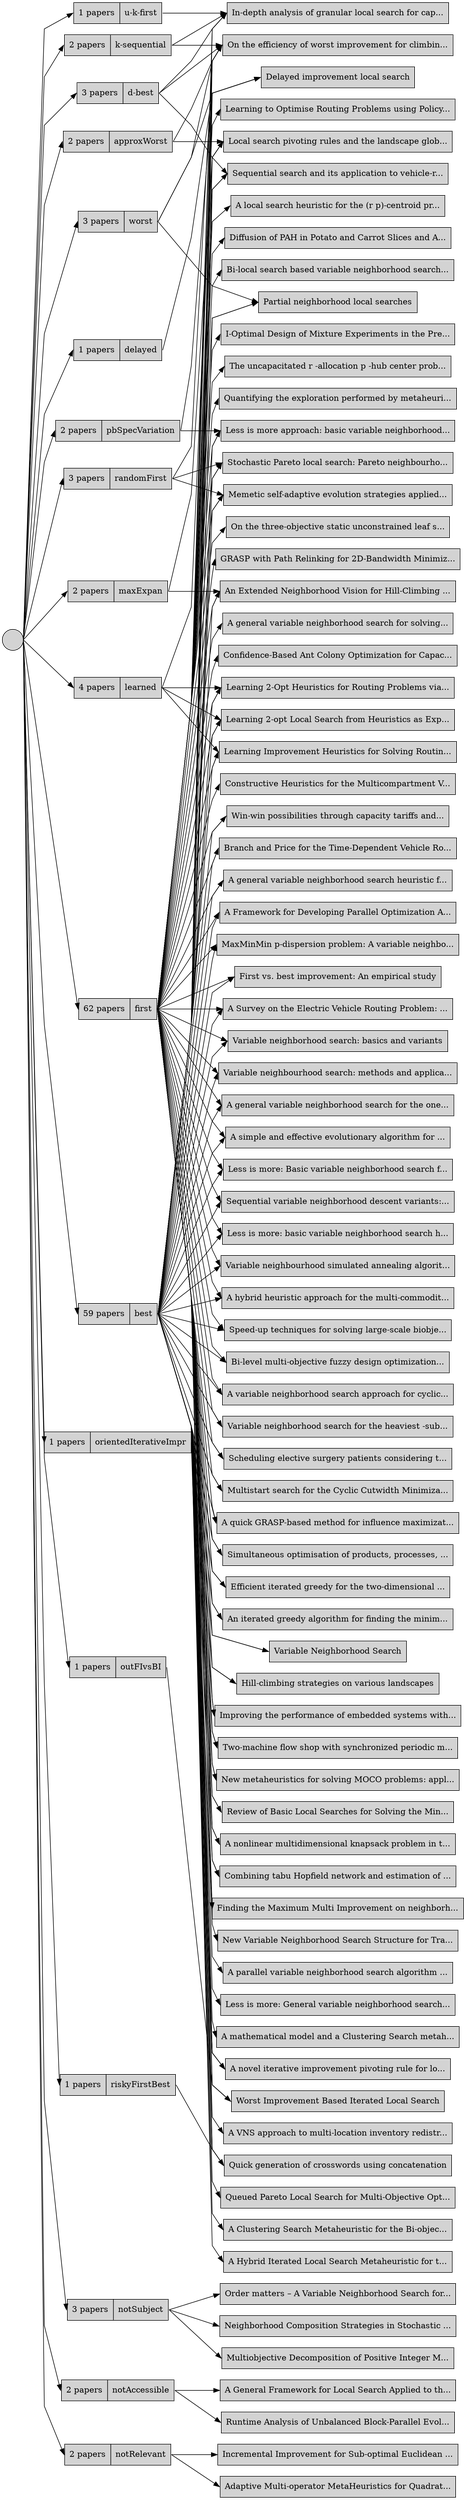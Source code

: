 
    digraph G {
      rankdir=LR;
      bgcolor=transparent;
      graph [splines=polyline] 
      node [shape=record, style=",filled"]
      "bbbbbbbbbbbbbbbbbbbbbbbbbbbbbbbbb" [label="" id="bbbbbbbbbbbbbbbbbbbbbbbbbbbbbbbbb" shape="circle"]
"ab2fc30e658f245d2b139233c33bcb2f5" [label="First vs. best improvement: An empirical study" id="ab2fc30e658f245d2b139233c33bcb2f5"]
"a4962c4adf88d4e9e90a7357a53b7e556" [label="A Survey on the Electric Vehicle Routing Problem: ..." id="a4962c4adf88d4e9e90a7357a53b7e556"]
"a13570f3fa7a7493da7424a8534d1724e" [label="Learning Improvement Heuristics for Solving Routin..." id="a13570f3fa7a7493da7424a8534d1724e"]
"a0593e0a89b7b4adcaf13e0d712c3c896" [label="Variable neighborhood search: basics and variants" id="a0593e0a89b7b4adcaf13e0d712c3c896"]
"a98f0c7d7cc794005a8775c49c6a5a598" [label="Variable neighbourhood search: methods and applica..." id="a98f0c7d7cc794005a8775c49c6a5a598"]
"a94cf029e6cdb4837a57c8c4d67adb857" [label="Learning 2-Opt Heuristics for Routing Problems via..." id="a94cf029e6cdb4837a57c8c4d67adb857"]
"a63ea881716084383ad3a19eae06439d5" [label="A parallel variable neighborhood search algorithm ..." id="a63ea881716084383ad3a19eae06439d5"]
"aada386ddd7a64d30af1e589b5c767ec3" [label="A general variable neighborhood search for the one..." id="aada386ddd7a64d30af1e589b5c767ec3"]
"aeb291746d8994a589f822a97dd9f88bc" [label="A simple and effective evolutionary algorithm for ..." id="aeb291746d8994a589f822a97dd9f88bc"]
"a2c391a8f7a35435cbf9633bbf9d1f71f" [label="Less is more: Basic variable neighborhood search f..." id="a2c391a8f7a35435cbf9633bbf9d1f71f"]
"af88b4d040486425e96490d68bf39c829" [label="Sequential variable neighborhood descent variants:..." id="af88b4d040486425e96490d68bf39c829"]
"a3895d68d63564cce97b8a3920d2982d4" [label="Less is more: basic variable neighborhood search h..." id="a3895d68d63564cce97b8a3920d2982d4"]
"a2649568f05d4482aaeef6f2bae696be1" [label="Less is more approach: basic variable neighborhood..." id="a2649568f05d4482aaeef6f2bae696be1"]
"a0a586d52340e4affbda25a575929eb37" [label="A general variable neighborhood search for solving..." id="a0a586d52340e4affbda25a575929eb37"]
"ac1a03d6f30c946f6a54cad4e31d91f0d" [label="Stochastic Pareto local search: Pareto neighbourho..." id="ac1a03d6f30c946f6a54cad4e31d91f0d"]
"ae43499b95112422e9339a92ffec5779b" [label="Confidence-Based Ant Colony Optimization for Capac..." id="ae43499b95112422e9339a92ffec5779b"]
"a910d30b238084cd69d16c7ccb26d4ada" [label="Sequential search and its application to vehicle-r..." id="a910d30b238084cd69d16c7ccb26d4ada"]
"a8b6b0ff9949e4452adf805d8cbd3593b" [label="Constructive Heuristics for the Multicompartment V..." id="a8b6b0ff9949e4452adf805d8cbd3593b"]
"a70251293ede34dbf93872303ba8a76c3" [label="Less is more: General variable neighborhood search..." id="a70251293ede34dbf93872303ba8a76c3"]
"a3391e9b9c42e4139a9123ca9cc781746" [label="Variable neighbourhood simulated annealing algorit..." id="a3391e9b9c42e4139a9123ca9cc781746"]
"a5fa7af391e1947bfa4af70348e6713a4" [label="A mathematical model and a Clustering Search metah..." id="a5fa7af391e1947bfa4af70348e6713a4"]
"aef9534d88e65493eb262136d7a5ccd50" [label="Order matters – A Variable Neighborhood Search for..." id="aef9534d88e65493eb262136d7a5ccd50"]
"ab673d7b8f848453596170bff426fefde" [label="A hybrid heuristic approach for the multi-commodit..." id="ab673d7b8f848453596170bff426fefde"]
"a88f6f7cf9ea04045a7811ebe373fe82c" [label="Speed-up techniques for solving large-scale biobje..." id="a88f6f7cf9ea04045a7811ebe373fe82c"]
"a94ad16771f2f453fb581aedfeacfce13" [label="Bi-level multi-objective fuzzy design optimization..." id="a94ad16771f2f453fb581aedfeacfce13"]
"abf6e4de9d4c540baa19c985e09553116" [label="A variable neighborhood search approach for cyclic..." id="abf6e4de9d4c540baa19c985e09553116"]
"ab2ca6f1ac0f0485db217309f406f9164" [label="Variable neighborhood search for the heaviest -sub..." id="ab2ca6f1ac0f0485db217309f406f9164"]
"a5b71697ac4214f3cbe59648040d3c9b7" [label="A VNS approach to multi-location inventory redistr..." id="a5b71697ac4214f3cbe59648040d3c9b7"]
"aa073e0eaac794e57bc997aba7b3e05ff" [label="A local search heuristic for the (r p)-centroid pr..." id="aa073e0eaac794e57bc997aba7b3e05ff"]
"a7e76d94e0e4848998d60001ff41e867c" [label="Bi-local search based variable neighborhood search..." id="a7e76d94e0e4848998d60001ff41e867c"]
"a41ffc064c6bc4b6f9d00be51f6c1993c" [label="Scheduling elective surgery patients considering t..." id="a41ffc064c6bc4b6f9d00be51f6c1993c"]
"a5fde916ac6e94bc3ae18d565cf7c1965" [label="Multistart search for the Cyclic Cutwidth Minimiza..." id="a5fde916ac6e94bc3ae18d565cf7c1965"]
"aac755dff8d294b93ae922742c631bdbe" [label="A quick GRASP-based method for influence maximizat..." id="aac755dff8d294b93ae922742c631bdbe"]
"a36d0b0a153b9428cb6a3741665bd20fc" [label="Simultaneous optimisation of products, processes, ..." id="a36d0b0a153b9428cb6a3741665bd20fc"]
"a85ae7354e0ea40338062232de8124b08" [label="Efficient iterated greedy for the two-dimensional ..." id="a85ae7354e0ea40338062232de8124b08"]
"a79b35fbe5c974945b78e6ce309db9365" [label="I-Optimal Design of Mixture Experiments in the Pre..." id="a79b35fbe5c974945b78e6ce309db9365"]
"afd587ba5e56e4b6390e51b01b10b8035" [label="Local search pivoting rules and the landscape glob..." id="afd587ba5e56e4b6390e51b01b10b8035"]
"a7a1996554bf54cbc92e4a43aca26b661" [label="The uncapacitated r ‐allocation p ‐hub center prob..." id="a7a1996554bf54cbc92e4a43aca26b661"]
"a26ce7664634543118423abf3c5f5c7f8" [label="Queued Pareto Local Search for Multi-Objective Opt..." id="a26ce7664634543118423abf3c5f5c7f8"]
"a3ad39c05f8b743a49c4be358d9bb99f6" [label="A General Framework for Local Search Applied to th..." id="a3ad39c05f8b743a49c4be358d9bb99f6"]
"a1c65d027723d41a6aed714b55850a99e" [label="Memetic self-adaptive evolution strategies applied..." id="a1c65d027723d41a6aed714b55850a99e"]
"afbfb60c6b10c4f9b885ac60f6b2b8128" [label="An iterated greedy algorithm for finding the minim..." id="afbfb60c6b10c4f9b885ac60f6b2b8128"]
"ab1fa3e4a28f847e7b07b3b0495e30b96" [label="Variable Neighborhood Search" id="ab1fa3e4a28f847e7b07b3b0495e30b96"]
"a2c59d69bedd642799ab449b574e4ef58" [label="Hill-climbing strategies on various landscapes" id="a2c59d69bedd642799ab449b574e4ef58"]
"ac64ebbc77c71473896e8d36c77d2f0da" [label="In-depth analysis of granular local search for cap..." id="ac64ebbc77c71473896e8d36c77d2f0da"]
"a1581fa543c1f401ba4eed1a4690dffdb" [label="On the efficiency of worst improvement for climbin..." id="a1581fa543c1f401ba4eed1a4690dffdb"]
"a07ad26584f9948b0921172aa46848818" [label="Improving the performance of embedded systems with..." id="a07ad26584f9948b0921172aa46848818"]
"ab22e5116c6e14d2a97faf3df863f2b7d" [label="Delayed improvement local search" id="ab22e5116c6e14d2a97faf3df863f2b7d"]
"a27eb2344fb394aa7a32a673b8c76fad5" [label="Partial neighborhood local searches" id="a27eb2344fb394aa7a32a673b8c76fad5"]
"a65a9765c9a374481b1823e5bf16bcfc5" [label="Two-machine flow shop with synchronized periodic m..." id="a65a9765c9a374481b1823e5bf16bcfc5"]
"a0d5140b7e0f2450f866f492129f5005c" [label="Learning to Optimise Routing Problems using Policy..." id="a0d5140b7e0f2450f866f492129f5005c"]
"ae3dbb7f1f14943f196a64c551d3638c6" [label="Learning 2-opt Local Search from Heuristics as Exp..." id="ae3dbb7f1f14943f196a64c551d3638c6"]
"aedf2595daa2347d59810557045404e49" [label="New metaheuristics for solving MOCO problems: appl..." id="aedf2595daa2347d59810557045404e49"]
"a8c0fa4449f4c4bfc96b5ab40f27dd938" [label="Review of Basic Local Searches for Solving the Min..." id="a8c0fa4449f4c4bfc96b5ab40f27dd938"]
"ad00dca521ebe42fb815926a8bfae55ba" [label="A nonlinear multidimensional knapsack problem in t..." id="ad00dca521ebe42fb815926a8bfae55ba"]
"a1529152818104bb088a644c9df2187af" [label="Combining tabu Hopfield network and estimation of ..." id="a1529152818104bb088a644c9df2187af"]
"a5701beb891cc484bbee6988f2073677e" [label="A Clustering Search Metaheuristic for the Bi-objec..." id="a5701beb891cc484bbee6988f2073677e"]
"ace9849d905bc433caa40c727cf8a1fe8" [label="Finding the Maximum Multi Improvement on neighborh..." id="ace9849d905bc433caa40c727cf8a1fe8"]
"a4605e458013949ffa03a5b57337cea46" [label="Win-win possibilities through capacity tariffs and..." id="a4605e458013949ffa03a5b57337cea46"]
"aee4468603e2b4bb28e5413efffc0ef44" [label="A Hybrid Iterated Local Search Metaheuristic for t..." id="aee4468603e2b4bb28e5413efffc0ef44"]
"a0cd50a22ffd144a89f0848091fab07d0" [label="Quantifying the exploration performed by metaheuri..." id="a0cd50a22ffd144a89f0848091fab07d0"]
"a42f98638d3a741faba24d92a1e3e625f" [label="Quick generation of crosswords using concatenation" id="a42f98638d3a741faba24d92a1e3e625f"]
"acee0086b326b4aa4b62e67777e5b885d" [label="Incremental Improvement for Sub-optimal Euclidean ..." id="acee0086b326b4aa4b62e67777e5b885d"]
"a91f15960e20f498484467eff3c03b8f1" [label="Adaptive Multi-operator MetaHeuristics for Quadrat..." id="a91f15960e20f498484467eff3c03b8f1"]
"a843535acef9e4cee9f0ac8d4c0e33590" [label="On the three-objective static unconstrained leaf s..." id="a843535acef9e4cee9f0ac8d4c0e33590"]
"ab6472b35245e4d59aee963e78b67998c" [label="An Extended Neighborhood Vision for Hill-Climbing ..." id="ab6472b35245e4d59aee963e78b67998c"]
"aed4d2a099d0a44bbae0f71ef2ff062df" [label="Runtime Analysis of Unbalanced Block-Parallel Evol..." id="aed4d2a099d0a44bbae0f71ef2ff062df"]
"af46d5b95da8f432488ca7c4ca7315771" [label="Neighborhood Composition Strategies in Stochastic ..." id="af46d5b95da8f432488ca7c4ca7315771"]
"a69cbb73016ad4b1b814b577190d762d2" [label="Multiobjective Decomposition of Positive Integer M..." id="a69cbb73016ad4b1b814b577190d762d2"]
"a082dfbefbc2d47bd8e7db8cc05daa707" [label="Branch and Price for the Time-Dependent Vehicle Ro..." id="a082dfbefbc2d47bd8e7db8cc05daa707"]
"a77941b204ed44da99ad15c42c91f63b7" [label="GRASP with Path Relinking for 2D-Bandwidth Minimiz..." id="a77941b204ed44da99ad15c42c91f63b7"]
"a71916e1c22df4f2391a162a020175e47" [label="A general variable neighborhood search heuristic f..." id="a71916e1c22df4f2391a162a020175e47"]
"a297ad16b571345b7a21ac4d4c4c689f2" [label="A novel iterative improvement pivoting rule for lo..." id="a297ad16b571345b7a21ac4d4c4c689f2"]
"a811d61f538bf4535b8f873a5e23d4440" [label="New Variable Neighborhood Search Structure for Tra..." id="a811d61f538bf4535b8f873a5e23d4440"]
"a04e5eb28e64a4d9abccefc23b16558fb" [label="A Framework for Developing Parallel Optimization A..." id="a04e5eb28e64a4d9abccefc23b16558fb"]
"a7ab2eb0db83f44f5a8e6ae1450885bc6" [label="MaxMinMin p-dispersion problem: A variable neighbo..." id="a7ab2eb0db83f44f5a8e6ae1450885bc6"]
"a64cdbd080e0b435399971d29481acb6e" [label="Worst Improvement Based Iterated Local Search" id="a64cdbd080e0b435399971d29481acb6e"]
"a22cb897439fd471a9da5ccf1e419ef01" [label="Diffusion of PAH in Potato and Carrot Slices and A..." id="a22cb897439fd471a9da5ccf1e419ef01"]
"a3cae9dfb30c048a8b79f4dd9ba98c687" [label="{62 papers|first}" id="a3cae9dfb30c048a8b79f4dd9ba98c687"]
"acfe56f140a084225ba094a5888395cb2" [label="{59 papers|best}" id="acfe56f140a084225ba094a5888395cb2"]
"a286f7d0f369e49429c772233d9bbfc56" [label="{4 papers|learned}" id="a286f7d0f369e49429c772233d9bbfc56"]
"ac2e56e4ccdce43019e4695bbe9872dba" [label="{2 papers|pbSpecVariation}" id="ac2e56e4ccdce43019e4695bbe9872dba"]
"aae612c5cc25848ec917d1c6150639eea" [label="{3 papers|randomFirst}" id="aae612c5cc25848ec917d1c6150639eea"]
"a763660ae293048199da430bec5a79a69" [label="{3 papers|d-best}" id="a763660ae293048199da430bec5a79a69"]
"a476794c869e04e11986051b363ae098b" [label="{3 papers|notSubject}" id="a476794c869e04e11986051b363ae098b"]
"aa97bf03f3d19472ab41966ca534fb835" [label="{2 papers|approxWorst}" id="aa97bf03f3d19472ab41966ca534fb835"]
"a3cb72b3c3e9f4cc594c46fb264b7d791" [label="{2 papers|maxExpan}" id="a3cb72b3c3e9f4cc594c46fb264b7d791"]
"a27f25b5057a7402fb5b5fd2c7f281081" [label="{2 papers|notAccessible}" id="a27f25b5057a7402fb5b5fd2c7f281081"]
"a7e0d7f6b6552414b82a253d0f3c9d6a7" [label="{1 papers|u-k-first}" id="a7e0d7f6b6552414b82a253d0f3c9d6a7"]
"aba89123f64674309aba6fb9d403cdf7b" [label="{2 papers|k-sequential}" id="aba89123f64674309aba6fb9d403cdf7b"]
"a973bc93e7e404bd99d25f54029bbcdfe" [label="{3 papers|worst}" id="a973bc93e7e404bd99d25f54029bbcdfe"]
"a95352069ceea42088c1b319e4ccdc7b5" [label="{1 papers|delayed}" id="a95352069ceea42088c1b319e4ccdc7b5"]
"aba8f75600fcd459bbe6afbbcd26fdb5d" [label="{1 papers|riskyFirstBest}" id="aba8f75600fcd459bbe6afbbcd26fdb5d"]
"a2deeeb453bc1497eb9623086963606ce" [label="{2 papers|notRelevant}" id="a2deeeb453bc1497eb9623086963606ce"]
"afc74cb57d9f14a8996b97476c4b3cf37" [label="{1 papers|orientedIterativeImpr}" id="afc74cb57d9f14a8996b97476c4b3cf37"]
"a1d90142db1a1490cbfd8d8b405f4de68" [label="{1 papers|outFIvsBI}" id="a1d90142db1a1490cbfd8d8b405f4de68"]
      "bbbbbbbbbbbbbbbbbbbbbbbbbbbbbbbbb":w -> "a3cae9dfb30c048a8b79f4dd9ba98c687" [dir="forward" tailport="e" headport="w" id="bbbbbbbbbbbbbbbbbbbbbbbbbbbbbbbbb_a3cae9dfb30c048a8b79f4dd9ba98c687"]
"bbbbbbbbbbbbbbbbbbbbbbbbbbbbbbbbb":w -> "acfe56f140a084225ba094a5888395cb2" [dir="forward" tailport="e" headport="w" id="bbbbbbbbbbbbbbbbbbbbbbbbbbbbbbbbb_acfe56f140a084225ba094a5888395cb2"]
"bbbbbbbbbbbbbbbbbbbbbbbbbbbbbbbbb":w -> "a286f7d0f369e49429c772233d9bbfc56" [dir="forward" tailport="e" headport="w" id="bbbbbbbbbbbbbbbbbbbbbbbbbbbbbbbbb_a286f7d0f369e49429c772233d9bbfc56"]
"bbbbbbbbbbbbbbbbbbbbbbbbbbbbbbbbb":w -> "ac2e56e4ccdce43019e4695bbe9872dba" [dir="forward" tailport="e" headport="w" id="bbbbbbbbbbbbbbbbbbbbbbbbbbbbbbbbb_ac2e56e4ccdce43019e4695bbe9872dba"]
"bbbbbbbbbbbbbbbbbbbbbbbbbbbbbbbbb":w -> "aae612c5cc25848ec917d1c6150639eea" [dir="forward" tailport="e" headport="w" id="bbbbbbbbbbbbbbbbbbbbbbbbbbbbbbbbb_aae612c5cc25848ec917d1c6150639eea"]
"bbbbbbbbbbbbbbbbbbbbbbbbbbbbbbbbb":w -> "a763660ae293048199da430bec5a79a69" [dir="forward" tailport="e" headport="w" id="bbbbbbbbbbbbbbbbbbbbbbbbbbbbbbbbb_a763660ae293048199da430bec5a79a69"]
"bbbbbbbbbbbbbbbbbbbbbbbbbbbbbbbbb":w -> "a476794c869e04e11986051b363ae098b" [dir="forward" tailport="e" headport="w" id="bbbbbbbbbbbbbbbbbbbbbbbbbbbbbbbbb_a476794c869e04e11986051b363ae098b"]
"bbbbbbbbbbbbbbbbbbbbbbbbbbbbbbbbb":w -> "aa97bf03f3d19472ab41966ca534fb835" [dir="forward" tailport="e" headport="w" id="bbbbbbbbbbbbbbbbbbbbbbbbbbbbbbbbb_aa97bf03f3d19472ab41966ca534fb835"]
"bbbbbbbbbbbbbbbbbbbbbbbbbbbbbbbbb":w -> "a3cb72b3c3e9f4cc594c46fb264b7d791" [dir="forward" tailport="e" headport="w" id="bbbbbbbbbbbbbbbbbbbbbbbbbbbbbbbbb_a3cb72b3c3e9f4cc594c46fb264b7d791"]
"bbbbbbbbbbbbbbbbbbbbbbbbbbbbbbbbb":w -> "a27f25b5057a7402fb5b5fd2c7f281081" [dir="forward" tailport="e" headport="w" id="bbbbbbbbbbbbbbbbbbbbbbbbbbbbbbbbb_a27f25b5057a7402fb5b5fd2c7f281081"]
"bbbbbbbbbbbbbbbbbbbbbbbbbbbbbbbbb":w -> "a7e0d7f6b6552414b82a253d0f3c9d6a7" [dir="forward" tailport="e" headport="w" id="bbbbbbbbbbbbbbbbbbbbbbbbbbbbbbbbb_a7e0d7f6b6552414b82a253d0f3c9d6a7"]
"bbbbbbbbbbbbbbbbbbbbbbbbbbbbbbbbb":w -> "aba89123f64674309aba6fb9d403cdf7b" [dir="forward" tailport="e" headport="w" id="bbbbbbbbbbbbbbbbbbbbbbbbbbbbbbbbb_aba89123f64674309aba6fb9d403cdf7b"]
"bbbbbbbbbbbbbbbbbbbbbbbbbbbbbbbbb":w -> "a973bc93e7e404bd99d25f54029bbcdfe" [dir="forward" tailport="e" headport="w" id="bbbbbbbbbbbbbbbbbbbbbbbbbbbbbbbbb_a973bc93e7e404bd99d25f54029bbcdfe"]
"bbbbbbbbbbbbbbbbbbbbbbbbbbbbbbbbb":w -> "a95352069ceea42088c1b319e4ccdc7b5" [dir="forward" tailport="e" headport="w" id="bbbbbbbbbbbbbbbbbbbbbbbbbbbbbbbbb_a95352069ceea42088c1b319e4ccdc7b5"]
"bbbbbbbbbbbbbbbbbbbbbbbbbbbbbbbbb":w -> "aba8f75600fcd459bbe6afbbcd26fdb5d" [dir="forward" tailport="e" headport="w" id="bbbbbbbbbbbbbbbbbbbbbbbbbbbbbbbbb_aba8f75600fcd459bbe6afbbcd26fdb5d"]
"bbbbbbbbbbbbbbbbbbbbbbbbbbbbbbbbb":w -> "a2deeeb453bc1497eb9623086963606ce" [dir="forward" tailport="e" headport="w" id="bbbbbbbbbbbbbbbbbbbbbbbbbbbbbbbbb_a2deeeb453bc1497eb9623086963606ce"]
"bbbbbbbbbbbbbbbbbbbbbbbbbbbbbbbbb":w -> "afc74cb57d9f14a8996b97476c4b3cf37" [dir="forward" tailport="e" headport="w" id="bbbbbbbbbbbbbbbbbbbbbbbbbbbbbbbbb_afc74cb57d9f14a8996b97476c4b3cf37"]
"bbbbbbbbbbbbbbbbbbbbbbbbbbbbbbbbb":w -> "a1d90142db1a1490cbfd8d8b405f4de68" [dir="forward" tailport="e" headport="w" id="bbbbbbbbbbbbbbbbbbbbbbbbbbbbbbbbb_a1d90142db1a1490cbfd8d8b405f4de68"]
"a3cae9dfb30c048a8b79f4dd9ba98c687":w -> "ab2fc30e658f245d2b139233c33bcb2f5" [dir="forward" tailport="e" headport="w" id="a3cae9dfb30c048a8b79f4dd9ba98c687_ab2fc30e658f245d2b139233c33bcb2f5"]
"a3cae9dfb30c048a8b79f4dd9ba98c687":w -> "a4962c4adf88d4e9e90a7357a53b7e556" [dir="forward" tailport="e" headport="w" id="a3cae9dfb30c048a8b79f4dd9ba98c687_a4962c4adf88d4e9e90a7357a53b7e556"]
"a3cae9dfb30c048a8b79f4dd9ba98c687":w -> "a13570f3fa7a7493da7424a8534d1724e" [dir="forward" tailport="e" headport="w" id="a3cae9dfb30c048a8b79f4dd9ba98c687_a13570f3fa7a7493da7424a8534d1724e"]
"a3cae9dfb30c048a8b79f4dd9ba98c687":w -> "a0593e0a89b7b4adcaf13e0d712c3c896" [dir="forward" tailport="e" headport="w" id="a3cae9dfb30c048a8b79f4dd9ba98c687_a0593e0a89b7b4adcaf13e0d712c3c896"]
"a3cae9dfb30c048a8b79f4dd9ba98c687":w -> "a98f0c7d7cc794005a8775c49c6a5a598" [dir="forward" tailport="e" headport="w" id="a3cae9dfb30c048a8b79f4dd9ba98c687_a98f0c7d7cc794005a8775c49c6a5a598"]
"a3cae9dfb30c048a8b79f4dd9ba98c687":w -> "a94cf029e6cdb4837a57c8c4d67adb857" [dir="forward" tailport="e" headport="w" id="a3cae9dfb30c048a8b79f4dd9ba98c687_a94cf029e6cdb4837a57c8c4d67adb857"]
"a3cae9dfb30c048a8b79f4dd9ba98c687":w -> "aada386ddd7a64d30af1e589b5c767ec3" [dir="forward" tailport="e" headport="w" id="a3cae9dfb30c048a8b79f4dd9ba98c687_aada386ddd7a64d30af1e589b5c767ec3"]
"a3cae9dfb30c048a8b79f4dd9ba98c687":w -> "aeb291746d8994a589f822a97dd9f88bc" [dir="forward" tailport="e" headport="w" id="a3cae9dfb30c048a8b79f4dd9ba98c687_aeb291746d8994a589f822a97dd9f88bc"]
"a3cae9dfb30c048a8b79f4dd9ba98c687":w -> "a2c391a8f7a35435cbf9633bbf9d1f71f" [dir="forward" tailport="e" headport="w" id="a3cae9dfb30c048a8b79f4dd9ba98c687_a2c391a8f7a35435cbf9633bbf9d1f71f"]
"a3cae9dfb30c048a8b79f4dd9ba98c687":w -> "af88b4d040486425e96490d68bf39c829" [dir="forward" tailport="e" headport="w" id="a3cae9dfb30c048a8b79f4dd9ba98c687_af88b4d040486425e96490d68bf39c829"]
"a3cae9dfb30c048a8b79f4dd9ba98c687":w -> "a3895d68d63564cce97b8a3920d2982d4" [dir="forward" tailport="e" headport="w" id="a3cae9dfb30c048a8b79f4dd9ba98c687_a3895d68d63564cce97b8a3920d2982d4"]
"a3cae9dfb30c048a8b79f4dd9ba98c687":w -> "a2649568f05d4482aaeef6f2bae696be1" [dir="forward" tailport="e" headport="w" id="a3cae9dfb30c048a8b79f4dd9ba98c687_a2649568f05d4482aaeef6f2bae696be1"]
"a3cae9dfb30c048a8b79f4dd9ba98c687":w -> "a0a586d52340e4affbda25a575929eb37" [dir="forward" tailport="e" headport="w" id="a3cae9dfb30c048a8b79f4dd9ba98c687_a0a586d52340e4affbda25a575929eb37"]
"a3cae9dfb30c048a8b79f4dd9ba98c687":w -> "ac1a03d6f30c946f6a54cad4e31d91f0d" [dir="forward" tailport="e" headport="w" id="a3cae9dfb30c048a8b79f4dd9ba98c687_ac1a03d6f30c946f6a54cad4e31d91f0d"]
"a3cae9dfb30c048a8b79f4dd9ba98c687":w -> "ae43499b95112422e9339a92ffec5779b" [dir="forward" tailport="e" headport="w" id="a3cae9dfb30c048a8b79f4dd9ba98c687_ae43499b95112422e9339a92ffec5779b"]
"a3cae9dfb30c048a8b79f4dd9ba98c687":w -> "a910d30b238084cd69d16c7ccb26d4ada" [dir="forward" tailport="e" headport="w" id="a3cae9dfb30c048a8b79f4dd9ba98c687_a910d30b238084cd69d16c7ccb26d4ada"]
"a3cae9dfb30c048a8b79f4dd9ba98c687":w -> "a8b6b0ff9949e4452adf805d8cbd3593b" [dir="forward" tailport="e" headport="w" id="a3cae9dfb30c048a8b79f4dd9ba98c687_a8b6b0ff9949e4452adf805d8cbd3593b"]
"a3cae9dfb30c048a8b79f4dd9ba98c687":w -> "a3391e9b9c42e4139a9123ca9cc781746" [dir="forward" tailport="e" headport="w" id="a3cae9dfb30c048a8b79f4dd9ba98c687_a3391e9b9c42e4139a9123ca9cc781746"]
"a3cae9dfb30c048a8b79f4dd9ba98c687":w -> "ab673d7b8f848453596170bff426fefde" [dir="forward" tailport="e" headport="w" id="a3cae9dfb30c048a8b79f4dd9ba98c687_ab673d7b8f848453596170bff426fefde"]
"a3cae9dfb30c048a8b79f4dd9ba98c687":w -> "a88f6f7cf9ea04045a7811ebe373fe82c" [dir="forward" tailport="e" headport="w" id="a3cae9dfb30c048a8b79f4dd9ba98c687_a88f6f7cf9ea04045a7811ebe373fe82c"]
"a3cae9dfb30c048a8b79f4dd9ba98c687":w -> "a94ad16771f2f453fb581aedfeacfce13" [dir="forward" tailport="e" headport="w" id="a3cae9dfb30c048a8b79f4dd9ba98c687_a94ad16771f2f453fb581aedfeacfce13"]
"a3cae9dfb30c048a8b79f4dd9ba98c687":w -> "abf6e4de9d4c540baa19c985e09553116" [dir="forward" tailport="e" headport="w" id="a3cae9dfb30c048a8b79f4dd9ba98c687_abf6e4de9d4c540baa19c985e09553116"]
"a3cae9dfb30c048a8b79f4dd9ba98c687":w -> "ab2ca6f1ac0f0485db217309f406f9164" [dir="forward" tailport="e" headport="w" id="a3cae9dfb30c048a8b79f4dd9ba98c687_ab2ca6f1ac0f0485db217309f406f9164"]
"a3cae9dfb30c048a8b79f4dd9ba98c687":w -> "aa073e0eaac794e57bc997aba7b3e05ff" [dir="forward" tailport="e" headport="w" id="a3cae9dfb30c048a8b79f4dd9ba98c687_aa073e0eaac794e57bc997aba7b3e05ff"]
"a3cae9dfb30c048a8b79f4dd9ba98c687":w -> "a7e76d94e0e4848998d60001ff41e867c" [dir="forward" tailport="e" headport="w" id="a3cae9dfb30c048a8b79f4dd9ba98c687_a7e76d94e0e4848998d60001ff41e867c"]
"a3cae9dfb30c048a8b79f4dd9ba98c687":w -> "a41ffc064c6bc4b6f9d00be51f6c1993c" [dir="forward" tailport="e" headport="w" id="a3cae9dfb30c048a8b79f4dd9ba98c687_a41ffc064c6bc4b6f9d00be51f6c1993c"]
"a3cae9dfb30c048a8b79f4dd9ba98c687":w -> "a5fde916ac6e94bc3ae18d565cf7c1965" [dir="forward" tailport="e" headport="w" id="a3cae9dfb30c048a8b79f4dd9ba98c687_a5fde916ac6e94bc3ae18d565cf7c1965"]
"a3cae9dfb30c048a8b79f4dd9ba98c687":w -> "aac755dff8d294b93ae922742c631bdbe" [dir="forward" tailport="e" headport="w" id="a3cae9dfb30c048a8b79f4dd9ba98c687_aac755dff8d294b93ae922742c631bdbe"]
"a3cae9dfb30c048a8b79f4dd9ba98c687":w -> "a36d0b0a153b9428cb6a3741665bd20fc" [dir="forward" tailport="e" headport="w" id="a3cae9dfb30c048a8b79f4dd9ba98c687_a36d0b0a153b9428cb6a3741665bd20fc"]
"a3cae9dfb30c048a8b79f4dd9ba98c687":w -> "a85ae7354e0ea40338062232de8124b08" [dir="forward" tailport="e" headport="w" id="a3cae9dfb30c048a8b79f4dd9ba98c687_a85ae7354e0ea40338062232de8124b08"]
"a3cae9dfb30c048a8b79f4dd9ba98c687":w -> "a79b35fbe5c974945b78e6ce309db9365" [dir="forward" tailport="e" headport="w" id="a3cae9dfb30c048a8b79f4dd9ba98c687_a79b35fbe5c974945b78e6ce309db9365"]
"a3cae9dfb30c048a8b79f4dd9ba98c687":w -> "afd587ba5e56e4b6390e51b01b10b8035" [dir="forward" tailport="e" headport="w" id="a3cae9dfb30c048a8b79f4dd9ba98c687_afd587ba5e56e4b6390e51b01b10b8035"]
"a3cae9dfb30c048a8b79f4dd9ba98c687":w -> "a7a1996554bf54cbc92e4a43aca26b661" [dir="forward" tailport="e" headport="w" id="a3cae9dfb30c048a8b79f4dd9ba98c687_a7a1996554bf54cbc92e4a43aca26b661"]
"a3cae9dfb30c048a8b79f4dd9ba98c687":w -> "a1c65d027723d41a6aed714b55850a99e" [dir="forward" tailport="e" headport="w" id="a3cae9dfb30c048a8b79f4dd9ba98c687_a1c65d027723d41a6aed714b55850a99e"]
"a3cae9dfb30c048a8b79f4dd9ba98c687":w -> "afbfb60c6b10c4f9b885ac60f6b2b8128" [dir="forward" tailport="e" headport="w" id="a3cae9dfb30c048a8b79f4dd9ba98c687_afbfb60c6b10c4f9b885ac60f6b2b8128"]
"a3cae9dfb30c048a8b79f4dd9ba98c687":w -> "ab1fa3e4a28f847e7b07b3b0495e30b96" [dir="forward" tailport="e" headport="w" id="a3cae9dfb30c048a8b79f4dd9ba98c687_ab1fa3e4a28f847e7b07b3b0495e30b96"]
"a3cae9dfb30c048a8b79f4dd9ba98c687":w -> "a2c59d69bedd642799ab449b574e4ef58" [dir="forward" tailport="e" headport="w" id="a3cae9dfb30c048a8b79f4dd9ba98c687_a2c59d69bedd642799ab449b574e4ef58"]
"a3cae9dfb30c048a8b79f4dd9ba98c687":w -> "ac64ebbc77c71473896e8d36c77d2f0da" [dir="forward" tailport="e" headport="w" id="a3cae9dfb30c048a8b79f4dd9ba98c687_ac64ebbc77c71473896e8d36c77d2f0da"]
"a3cae9dfb30c048a8b79f4dd9ba98c687":w -> "a1581fa543c1f401ba4eed1a4690dffdb" [dir="forward" tailport="e" headport="w" id="a3cae9dfb30c048a8b79f4dd9ba98c687_a1581fa543c1f401ba4eed1a4690dffdb"]
"a3cae9dfb30c048a8b79f4dd9ba98c687":w -> "a07ad26584f9948b0921172aa46848818" [dir="forward" tailport="e" headport="w" id="a3cae9dfb30c048a8b79f4dd9ba98c687_a07ad26584f9948b0921172aa46848818"]
"a3cae9dfb30c048a8b79f4dd9ba98c687":w -> "ab22e5116c6e14d2a97faf3df863f2b7d" [dir="forward" tailport="e" headport="w" id="a3cae9dfb30c048a8b79f4dd9ba98c687_ab22e5116c6e14d2a97faf3df863f2b7d"]
"a3cae9dfb30c048a8b79f4dd9ba98c687":w -> "a27eb2344fb394aa7a32a673b8c76fad5" [dir="forward" tailport="e" headport="w" id="a3cae9dfb30c048a8b79f4dd9ba98c687_a27eb2344fb394aa7a32a673b8c76fad5"]
"a3cae9dfb30c048a8b79f4dd9ba98c687":w -> "a65a9765c9a374481b1823e5bf16bcfc5" [dir="forward" tailport="e" headport="w" id="a3cae9dfb30c048a8b79f4dd9ba98c687_a65a9765c9a374481b1823e5bf16bcfc5"]
"a3cae9dfb30c048a8b79f4dd9ba98c687":w -> "ae3dbb7f1f14943f196a64c551d3638c6" [dir="forward" tailport="e" headport="w" id="a3cae9dfb30c048a8b79f4dd9ba98c687_ae3dbb7f1f14943f196a64c551d3638c6"]
"a3cae9dfb30c048a8b79f4dd9ba98c687":w -> "aedf2595daa2347d59810557045404e49" [dir="forward" tailport="e" headport="w" id="a3cae9dfb30c048a8b79f4dd9ba98c687_aedf2595daa2347d59810557045404e49"]
"a3cae9dfb30c048a8b79f4dd9ba98c687":w -> "a8c0fa4449f4c4bfc96b5ab40f27dd938" [dir="forward" tailport="e" headport="w" id="a3cae9dfb30c048a8b79f4dd9ba98c687_a8c0fa4449f4c4bfc96b5ab40f27dd938"]
"a3cae9dfb30c048a8b79f4dd9ba98c687":w -> "ad00dca521ebe42fb815926a8bfae55ba" [dir="forward" tailport="e" headport="w" id="a3cae9dfb30c048a8b79f4dd9ba98c687_ad00dca521ebe42fb815926a8bfae55ba"]
"a3cae9dfb30c048a8b79f4dd9ba98c687":w -> "a1529152818104bb088a644c9df2187af" [dir="forward" tailport="e" headport="w" id="a3cae9dfb30c048a8b79f4dd9ba98c687_a1529152818104bb088a644c9df2187af"]
"a3cae9dfb30c048a8b79f4dd9ba98c687":w -> "ace9849d905bc433caa40c727cf8a1fe8" [dir="forward" tailport="e" headport="w" id="a3cae9dfb30c048a8b79f4dd9ba98c687_ace9849d905bc433caa40c727cf8a1fe8"]
"a3cae9dfb30c048a8b79f4dd9ba98c687":w -> "a4605e458013949ffa03a5b57337cea46" [dir="forward" tailport="e" headport="w" id="a3cae9dfb30c048a8b79f4dd9ba98c687_a4605e458013949ffa03a5b57337cea46"]
"a3cae9dfb30c048a8b79f4dd9ba98c687":w -> "a0cd50a22ffd144a89f0848091fab07d0" [dir="forward" tailport="e" headport="w" id="a3cae9dfb30c048a8b79f4dd9ba98c687_a0cd50a22ffd144a89f0848091fab07d0"]
"a3cae9dfb30c048a8b79f4dd9ba98c687":w -> "a42f98638d3a741faba24d92a1e3e625f" [dir="forward" tailport="e" headport="w" id="a3cae9dfb30c048a8b79f4dd9ba98c687_a42f98638d3a741faba24d92a1e3e625f"]
"a3cae9dfb30c048a8b79f4dd9ba98c687":w -> "a843535acef9e4cee9f0ac8d4c0e33590" [dir="forward" tailport="e" headport="w" id="a3cae9dfb30c048a8b79f4dd9ba98c687_a843535acef9e4cee9f0ac8d4c0e33590"]
"a3cae9dfb30c048a8b79f4dd9ba98c687":w -> "ab6472b35245e4d59aee963e78b67998c" [dir="forward" tailport="e" headport="w" id="a3cae9dfb30c048a8b79f4dd9ba98c687_ab6472b35245e4d59aee963e78b67998c"]
"a3cae9dfb30c048a8b79f4dd9ba98c687":w -> "a082dfbefbc2d47bd8e7db8cc05daa707" [dir="forward" tailport="e" headport="w" id="a3cae9dfb30c048a8b79f4dd9ba98c687_a082dfbefbc2d47bd8e7db8cc05daa707"]
"a3cae9dfb30c048a8b79f4dd9ba98c687":w -> "a77941b204ed44da99ad15c42c91f63b7" [dir="forward" tailport="e" headport="w" id="a3cae9dfb30c048a8b79f4dd9ba98c687_a77941b204ed44da99ad15c42c91f63b7"]
"a3cae9dfb30c048a8b79f4dd9ba98c687":w -> "a71916e1c22df4f2391a162a020175e47" [dir="forward" tailport="e" headport="w" id="a3cae9dfb30c048a8b79f4dd9ba98c687_a71916e1c22df4f2391a162a020175e47"]
"a3cae9dfb30c048a8b79f4dd9ba98c687":w -> "a297ad16b571345b7a21ac4d4c4c689f2" [dir="forward" tailport="e" headport="w" id="a3cae9dfb30c048a8b79f4dd9ba98c687_a297ad16b571345b7a21ac4d4c4c689f2"]
"a3cae9dfb30c048a8b79f4dd9ba98c687":w -> "a04e5eb28e64a4d9abccefc23b16558fb" [dir="forward" tailport="e" headport="w" id="a3cae9dfb30c048a8b79f4dd9ba98c687_a04e5eb28e64a4d9abccefc23b16558fb"]
"a3cae9dfb30c048a8b79f4dd9ba98c687":w -> "a7ab2eb0db83f44f5a8e6ae1450885bc6" [dir="forward" tailport="e" headport="w" id="a3cae9dfb30c048a8b79f4dd9ba98c687_a7ab2eb0db83f44f5a8e6ae1450885bc6"]
"a3cae9dfb30c048a8b79f4dd9ba98c687":w -> "a64cdbd080e0b435399971d29481acb6e" [dir="forward" tailport="e" headport="w" id="a3cae9dfb30c048a8b79f4dd9ba98c687_a64cdbd080e0b435399971d29481acb6e"]
"a3cae9dfb30c048a8b79f4dd9ba98c687":w -> "a22cb897439fd471a9da5ccf1e419ef01" [dir="forward" tailport="e" headport="w" id="a3cae9dfb30c048a8b79f4dd9ba98c687_a22cb897439fd471a9da5ccf1e419ef01"]
"acfe56f140a084225ba094a5888395cb2":w -> "ab2fc30e658f245d2b139233c33bcb2f5" [dir="forward" tailport="e" headport="w" id="acfe56f140a084225ba094a5888395cb2_ab2fc30e658f245d2b139233c33bcb2f5"]
"acfe56f140a084225ba094a5888395cb2":w -> "a4962c4adf88d4e9e90a7357a53b7e556" [dir="forward" tailport="e" headport="w" id="acfe56f140a084225ba094a5888395cb2_a4962c4adf88d4e9e90a7357a53b7e556"]
"acfe56f140a084225ba094a5888395cb2":w -> "a13570f3fa7a7493da7424a8534d1724e" [dir="forward" tailport="e" headport="w" id="acfe56f140a084225ba094a5888395cb2_a13570f3fa7a7493da7424a8534d1724e"]
"acfe56f140a084225ba094a5888395cb2":w -> "a0593e0a89b7b4adcaf13e0d712c3c896" [dir="forward" tailport="e" headport="w" id="acfe56f140a084225ba094a5888395cb2_a0593e0a89b7b4adcaf13e0d712c3c896"]
"acfe56f140a084225ba094a5888395cb2":w -> "a98f0c7d7cc794005a8775c49c6a5a598" [dir="forward" tailport="e" headport="w" id="acfe56f140a084225ba094a5888395cb2_a98f0c7d7cc794005a8775c49c6a5a598"]
"acfe56f140a084225ba094a5888395cb2":w -> "a94cf029e6cdb4837a57c8c4d67adb857" [dir="forward" tailport="e" headport="w" id="acfe56f140a084225ba094a5888395cb2_a94cf029e6cdb4837a57c8c4d67adb857"]
"acfe56f140a084225ba094a5888395cb2":w -> "a63ea881716084383ad3a19eae06439d5" [dir="forward" tailport="e" headport="w" id="acfe56f140a084225ba094a5888395cb2_a63ea881716084383ad3a19eae06439d5"]
"acfe56f140a084225ba094a5888395cb2":w -> "aada386ddd7a64d30af1e589b5c767ec3" [dir="forward" tailport="e" headport="w" id="acfe56f140a084225ba094a5888395cb2_aada386ddd7a64d30af1e589b5c767ec3"]
"acfe56f140a084225ba094a5888395cb2":w -> "aeb291746d8994a589f822a97dd9f88bc" [dir="forward" tailport="e" headport="w" id="acfe56f140a084225ba094a5888395cb2_aeb291746d8994a589f822a97dd9f88bc"]
"acfe56f140a084225ba094a5888395cb2":w -> "a2c391a8f7a35435cbf9633bbf9d1f71f" [dir="forward" tailport="e" headport="w" id="acfe56f140a084225ba094a5888395cb2_a2c391a8f7a35435cbf9633bbf9d1f71f"]
"acfe56f140a084225ba094a5888395cb2":w -> "af88b4d040486425e96490d68bf39c829" [dir="forward" tailport="e" headport="w" id="acfe56f140a084225ba094a5888395cb2_af88b4d040486425e96490d68bf39c829"]
"acfe56f140a084225ba094a5888395cb2":w -> "a3895d68d63564cce97b8a3920d2982d4" [dir="forward" tailport="e" headport="w" id="acfe56f140a084225ba094a5888395cb2_a3895d68d63564cce97b8a3920d2982d4"]
"acfe56f140a084225ba094a5888395cb2":w -> "a2649568f05d4482aaeef6f2bae696be1" [dir="forward" tailport="e" headport="w" id="acfe56f140a084225ba094a5888395cb2_a2649568f05d4482aaeef6f2bae696be1"]
"acfe56f140a084225ba094a5888395cb2":w -> "ac1a03d6f30c946f6a54cad4e31d91f0d" [dir="forward" tailport="e" headport="w" id="acfe56f140a084225ba094a5888395cb2_ac1a03d6f30c946f6a54cad4e31d91f0d"]
"acfe56f140a084225ba094a5888395cb2":w -> "a910d30b238084cd69d16c7ccb26d4ada" [dir="forward" tailport="e" headport="w" id="acfe56f140a084225ba094a5888395cb2_a910d30b238084cd69d16c7ccb26d4ada"]
"acfe56f140a084225ba094a5888395cb2":w -> "a70251293ede34dbf93872303ba8a76c3" [dir="forward" tailport="e" headport="w" id="acfe56f140a084225ba094a5888395cb2_a70251293ede34dbf93872303ba8a76c3"]
"acfe56f140a084225ba094a5888395cb2":w -> "a3391e9b9c42e4139a9123ca9cc781746" [dir="forward" tailport="e" headport="w" id="acfe56f140a084225ba094a5888395cb2_a3391e9b9c42e4139a9123ca9cc781746"]
"acfe56f140a084225ba094a5888395cb2":w -> "a5fa7af391e1947bfa4af70348e6713a4" [dir="forward" tailport="e" headport="w" id="acfe56f140a084225ba094a5888395cb2_a5fa7af391e1947bfa4af70348e6713a4"]
"acfe56f140a084225ba094a5888395cb2":w -> "ab673d7b8f848453596170bff426fefde" [dir="forward" tailport="e" headport="w" id="acfe56f140a084225ba094a5888395cb2_ab673d7b8f848453596170bff426fefde"]
"acfe56f140a084225ba094a5888395cb2":w -> "a88f6f7cf9ea04045a7811ebe373fe82c" [dir="forward" tailport="e" headport="w" id="acfe56f140a084225ba094a5888395cb2_a88f6f7cf9ea04045a7811ebe373fe82c"]
"acfe56f140a084225ba094a5888395cb2":w -> "a94ad16771f2f453fb581aedfeacfce13" [dir="forward" tailport="e" headport="w" id="acfe56f140a084225ba094a5888395cb2_a94ad16771f2f453fb581aedfeacfce13"]
"acfe56f140a084225ba094a5888395cb2":w -> "abf6e4de9d4c540baa19c985e09553116" [dir="forward" tailport="e" headport="w" id="acfe56f140a084225ba094a5888395cb2_abf6e4de9d4c540baa19c985e09553116"]
"acfe56f140a084225ba094a5888395cb2":w -> "ab2ca6f1ac0f0485db217309f406f9164" [dir="forward" tailport="e" headport="w" id="acfe56f140a084225ba094a5888395cb2_ab2ca6f1ac0f0485db217309f406f9164"]
"acfe56f140a084225ba094a5888395cb2":w -> "a5b71697ac4214f3cbe59648040d3c9b7" [dir="forward" tailport="e" headport="w" id="acfe56f140a084225ba094a5888395cb2_a5b71697ac4214f3cbe59648040d3c9b7"]
"acfe56f140a084225ba094a5888395cb2":w -> "a41ffc064c6bc4b6f9d00be51f6c1993c" [dir="forward" tailport="e" headport="w" id="acfe56f140a084225ba094a5888395cb2_a41ffc064c6bc4b6f9d00be51f6c1993c"]
"acfe56f140a084225ba094a5888395cb2":w -> "a5fde916ac6e94bc3ae18d565cf7c1965" [dir="forward" tailport="e" headport="w" id="acfe56f140a084225ba094a5888395cb2_a5fde916ac6e94bc3ae18d565cf7c1965"]
"acfe56f140a084225ba094a5888395cb2":w -> "aac755dff8d294b93ae922742c631bdbe" [dir="forward" tailport="e" headport="w" id="acfe56f140a084225ba094a5888395cb2_aac755dff8d294b93ae922742c631bdbe"]
"acfe56f140a084225ba094a5888395cb2":w -> "a36d0b0a153b9428cb6a3741665bd20fc" [dir="forward" tailport="e" headport="w" id="acfe56f140a084225ba094a5888395cb2_a36d0b0a153b9428cb6a3741665bd20fc"]
"acfe56f140a084225ba094a5888395cb2":w -> "a85ae7354e0ea40338062232de8124b08" [dir="forward" tailport="e" headport="w" id="acfe56f140a084225ba094a5888395cb2_a85ae7354e0ea40338062232de8124b08"]
"acfe56f140a084225ba094a5888395cb2":w -> "afd587ba5e56e4b6390e51b01b10b8035" [dir="forward" tailport="e" headport="w" id="acfe56f140a084225ba094a5888395cb2_afd587ba5e56e4b6390e51b01b10b8035"]
"acfe56f140a084225ba094a5888395cb2":w -> "a26ce7664634543118423abf3c5f5c7f8" [dir="forward" tailport="e" headport="w" id="acfe56f140a084225ba094a5888395cb2_a26ce7664634543118423abf3c5f5c7f8"]
"acfe56f140a084225ba094a5888395cb2":w -> "a1c65d027723d41a6aed714b55850a99e" [dir="forward" tailport="e" headport="w" id="acfe56f140a084225ba094a5888395cb2_a1c65d027723d41a6aed714b55850a99e"]
"acfe56f140a084225ba094a5888395cb2":w -> "afbfb60c6b10c4f9b885ac60f6b2b8128" [dir="forward" tailport="e" headport="w" id="acfe56f140a084225ba094a5888395cb2_afbfb60c6b10c4f9b885ac60f6b2b8128"]
"acfe56f140a084225ba094a5888395cb2":w -> "ab1fa3e4a28f847e7b07b3b0495e30b96" [dir="forward" tailport="e" headport="w" id="acfe56f140a084225ba094a5888395cb2_ab1fa3e4a28f847e7b07b3b0495e30b96"]
"acfe56f140a084225ba094a5888395cb2":w -> "a2c59d69bedd642799ab449b574e4ef58" [dir="forward" tailport="e" headport="w" id="acfe56f140a084225ba094a5888395cb2_a2c59d69bedd642799ab449b574e4ef58"]
"acfe56f140a084225ba094a5888395cb2":w -> "ac64ebbc77c71473896e8d36c77d2f0da" [dir="forward" tailport="e" headport="w" id="acfe56f140a084225ba094a5888395cb2_ac64ebbc77c71473896e8d36c77d2f0da"]
"acfe56f140a084225ba094a5888395cb2":w -> "a1581fa543c1f401ba4eed1a4690dffdb" [dir="forward" tailport="e" headport="w" id="acfe56f140a084225ba094a5888395cb2_a1581fa543c1f401ba4eed1a4690dffdb"]
"acfe56f140a084225ba094a5888395cb2":w -> "a07ad26584f9948b0921172aa46848818" [dir="forward" tailport="e" headport="w" id="acfe56f140a084225ba094a5888395cb2_a07ad26584f9948b0921172aa46848818"]
"acfe56f140a084225ba094a5888395cb2":w -> "ab22e5116c6e14d2a97faf3df863f2b7d" [dir="forward" tailport="e" headport="w" id="acfe56f140a084225ba094a5888395cb2_ab22e5116c6e14d2a97faf3df863f2b7d"]
"acfe56f140a084225ba094a5888395cb2":w -> "a27eb2344fb394aa7a32a673b8c76fad5" [dir="forward" tailport="e" headport="w" id="acfe56f140a084225ba094a5888395cb2_a27eb2344fb394aa7a32a673b8c76fad5"]
"acfe56f140a084225ba094a5888395cb2":w -> "a65a9765c9a374481b1823e5bf16bcfc5" [dir="forward" tailport="e" headport="w" id="acfe56f140a084225ba094a5888395cb2_a65a9765c9a374481b1823e5bf16bcfc5"]
"acfe56f140a084225ba094a5888395cb2":w -> "ae3dbb7f1f14943f196a64c551d3638c6" [dir="forward" tailport="e" headport="w" id="acfe56f140a084225ba094a5888395cb2_ae3dbb7f1f14943f196a64c551d3638c6"]
"acfe56f140a084225ba094a5888395cb2":w -> "aedf2595daa2347d59810557045404e49" [dir="forward" tailport="e" headport="w" id="acfe56f140a084225ba094a5888395cb2_aedf2595daa2347d59810557045404e49"]
"acfe56f140a084225ba094a5888395cb2":w -> "a8c0fa4449f4c4bfc96b5ab40f27dd938" [dir="forward" tailport="e" headport="w" id="acfe56f140a084225ba094a5888395cb2_a8c0fa4449f4c4bfc96b5ab40f27dd938"]
"acfe56f140a084225ba094a5888395cb2":w -> "ad00dca521ebe42fb815926a8bfae55ba" [dir="forward" tailport="e" headport="w" id="acfe56f140a084225ba094a5888395cb2_ad00dca521ebe42fb815926a8bfae55ba"]
"acfe56f140a084225ba094a5888395cb2":w -> "a1529152818104bb088a644c9df2187af" [dir="forward" tailport="e" headport="w" id="acfe56f140a084225ba094a5888395cb2_a1529152818104bb088a644c9df2187af"]
"acfe56f140a084225ba094a5888395cb2":w -> "a5701beb891cc484bbee6988f2073677e" [dir="forward" tailport="e" headport="w" id="acfe56f140a084225ba094a5888395cb2_a5701beb891cc484bbee6988f2073677e"]
"acfe56f140a084225ba094a5888395cb2":w -> "ace9849d905bc433caa40c727cf8a1fe8" [dir="forward" tailport="e" headport="w" id="acfe56f140a084225ba094a5888395cb2_ace9849d905bc433caa40c727cf8a1fe8"]
"acfe56f140a084225ba094a5888395cb2":w -> "a4605e458013949ffa03a5b57337cea46" [dir="forward" tailport="e" headport="w" id="acfe56f140a084225ba094a5888395cb2_a4605e458013949ffa03a5b57337cea46"]
"acfe56f140a084225ba094a5888395cb2":w -> "aee4468603e2b4bb28e5413efffc0ef44" [dir="forward" tailport="e" headport="w" id="acfe56f140a084225ba094a5888395cb2_aee4468603e2b4bb28e5413efffc0ef44"]
"acfe56f140a084225ba094a5888395cb2":w -> "a42f98638d3a741faba24d92a1e3e625f" [dir="forward" tailport="e" headport="w" id="acfe56f140a084225ba094a5888395cb2_a42f98638d3a741faba24d92a1e3e625f"]
"acfe56f140a084225ba094a5888395cb2":w -> "ab6472b35245e4d59aee963e78b67998c" [dir="forward" tailport="e" headport="w" id="acfe56f140a084225ba094a5888395cb2_ab6472b35245e4d59aee963e78b67998c"]
"acfe56f140a084225ba094a5888395cb2":w -> "a082dfbefbc2d47bd8e7db8cc05daa707" [dir="forward" tailport="e" headport="w" id="acfe56f140a084225ba094a5888395cb2_a082dfbefbc2d47bd8e7db8cc05daa707"]
"acfe56f140a084225ba094a5888395cb2":w -> "a71916e1c22df4f2391a162a020175e47" [dir="forward" tailport="e" headport="w" id="acfe56f140a084225ba094a5888395cb2_a71916e1c22df4f2391a162a020175e47"]
"acfe56f140a084225ba094a5888395cb2":w -> "a297ad16b571345b7a21ac4d4c4c689f2" [dir="forward" tailport="e" headport="w" id="acfe56f140a084225ba094a5888395cb2_a297ad16b571345b7a21ac4d4c4c689f2"]
"acfe56f140a084225ba094a5888395cb2":w -> "a811d61f538bf4535b8f873a5e23d4440" [dir="forward" tailport="e" headport="w" id="acfe56f140a084225ba094a5888395cb2_a811d61f538bf4535b8f873a5e23d4440"]
"acfe56f140a084225ba094a5888395cb2":w -> "a04e5eb28e64a4d9abccefc23b16558fb" [dir="forward" tailport="e" headport="w" id="acfe56f140a084225ba094a5888395cb2_a04e5eb28e64a4d9abccefc23b16558fb"]
"acfe56f140a084225ba094a5888395cb2":w -> "a7ab2eb0db83f44f5a8e6ae1450885bc6" [dir="forward" tailport="e" headport="w" id="acfe56f140a084225ba094a5888395cb2_a7ab2eb0db83f44f5a8e6ae1450885bc6"]
"acfe56f140a084225ba094a5888395cb2":w -> "a64cdbd080e0b435399971d29481acb6e" [dir="forward" tailport="e" headport="w" id="acfe56f140a084225ba094a5888395cb2_a64cdbd080e0b435399971d29481acb6e"]
"a286f7d0f369e49429c772233d9bbfc56":w -> "a13570f3fa7a7493da7424a8534d1724e" [dir="forward" tailport="e" headport="w" id="a286f7d0f369e49429c772233d9bbfc56_a13570f3fa7a7493da7424a8534d1724e"]
"a286f7d0f369e49429c772233d9bbfc56":w -> "a94cf029e6cdb4837a57c8c4d67adb857" [dir="forward" tailport="e" headport="w" id="a286f7d0f369e49429c772233d9bbfc56_a94cf029e6cdb4837a57c8c4d67adb857"]
"a286f7d0f369e49429c772233d9bbfc56":w -> "a0d5140b7e0f2450f866f492129f5005c" [dir="forward" tailport="e" headport="w" id="a286f7d0f369e49429c772233d9bbfc56_a0d5140b7e0f2450f866f492129f5005c"]
"a286f7d0f369e49429c772233d9bbfc56":w -> "ae3dbb7f1f14943f196a64c551d3638c6" [dir="forward" tailport="e" headport="w" id="a286f7d0f369e49429c772233d9bbfc56_ae3dbb7f1f14943f196a64c551d3638c6"]
"ac2e56e4ccdce43019e4695bbe9872dba":w -> "a2649568f05d4482aaeef6f2bae696be1" [dir="forward" tailport="e" headport="w" id="ac2e56e4ccdce43019e4695bbe9872dba_a2649568f05d4482aaeef6f2bae696be1"]
"ac2e56e4ccdce43019e4695bbe9872dba":w -> "ab22e5116c6e14d2a97faf3df863f2b7d" [dir="forward" tailport="e" headport="w" id="ac2e56e4ccdce43019e4695bbe9872dba_ab22e5116c6e14d2a97faf3df863f2b7d"]
"aae612c5cc25848ec917d1c6150639eea":w -> "ac1a03d6f30c946f6a54cad4e31d91f0d" [dir="forward" tailport="e" headport="w" id="aae612c5cc25848ec917d1c6150639eea_ac1a03d6f30c946f6a54cad4e31d91f0d"]
"aae612c5cc25848ec917d1c6150639eea":w -> "a1c65d027723d41a6aed714b55850a99e" [dir="forward" tailport="e" headport="w" id="aae612c5cc25848ec917d1c6150639eea_a1c65d027723d41a6aed714b55850a99e"]
"aae612c5cc25848ec917d1c6150639eea":w -> "a1581fa543c1f401ba4eed1a4690dffdb" [dir="forward" tailport="e" headport="w" id="aae612c5cc25848ec917d1c6150639eea_a1581fa543c1f401ba4eed1a4690dffdb"]
"a763660ae293048199da430bec5a79a69":w -> "a910d30b238084cd69d16c7ccb26d4ada" [dir="forward" tailport="e" headport="w" id="a763660ae293048199da430bec5a79a69_a910d30b238084cd69d16c7ccb26d4ada"]
"a763660ae293048199da430bec5a79a69":w -> "ac64ebbc77c71473896e8d36c77d2f0da" [dir="forward" tailport="e" headport="w" id="a763660ae293048199da430bec5a79a69_ac64ebbc77c71473896e8d36c77d2f0da"]
"a763660ae293048199da430bec5a79a69":w -> "a1581fa543c1f401ba4eed1a4690dffdb" [dir="forward" tailport="e" headport="w" id="a763660ae293048199da430bec5a79a69_a1581fa543c1f401ba4eed1a4690dffdb"]
"a476794c869e04e11986051b363ae098b":w -> "aef9534d88e65493eb262136d7a5ccd50" [dir="forward" tailport="e" headport="w" id="a476794c869e04e11986051b363ae098b_aef9534d88e65493eb262136d7a5ccd50"]
"a476794c869e04e11986051b363ae098b":w -> "af46d5b95da8f432488ca7c4ca7315771" [dir="forward" tailport="e" headport="w" id="a476794c869e04e11986051b363ae098b_af46d5b95da8f432488ca7c4ca7315771"]
"a476794c869e04e11986051b363ae098b":w -> "a69cbb73016ad4b1b814b577190d762d2" [dir="forward" tailport="e" headport="w" id="a476794c869e04e11986051b363ae098b_a69cbb73016ad4b1b814b577190d762d2"]
"aa97bf03f3d19472ab41966ca534fb835":w -> "afd587ba5e56e4b6390e51b01b10b8035" [dir="forward" tailport="e" headport="w" id="aa97bf03f3d19472ab41966ca534fb835_afd587ba5e56e4b6390e51b01b10b8035"]
"aa97bf03f3d19472ab41966ca534fb835":w -> "a1581fa543c1f401ba4eed1a4690dffdb" [dir="forward" tailport="e" headport="w" id="aa97bf03f3d19472ab41966ca534fb835_a1581fa543c1f401ba4eed1a4690dffdb"]
"a3cb72b3c3e9f4cc594c46fb264b7d791":w -> "afd587ba5e56e4b6390e51b01b10b8035" [dir="forward" tailport="e" headport="w" id="a3cb72b3c3e9f4cc594c46fb264b7d791_afd587ba5e56e4b6390e51b01b10b8035"]
"a3cb72b3c3e9f4cc594c46fb264b7d791":w -> "ab6472b35245e4d59aee963e78b67998c" [dir="forward" tailport="e" headport="w" id="a3cb72b3c3e9f4cc594c46fb264b7d791_ab6472b35245e4d59aee963e78b67998c"]
"a27f25b5057a7402fb5b5fd2c7f281081":w -> "a3ad39c05f8b743a49c4be358d9bb99f6" [dir="forward" tailport="e" headport="w" id="a27f25b5057a7402fb5b5fd2c7f281081_a3ad39c05f8b743a49c4be358d9bb99f6"]
"a27f25b5057a7402fb5b5fd2c7f281081":w -> "aed4d2a099d0a44bbae0f71ef2ff062df" [dir="forward" tailport="e" headport="w" id="a27f25b5057a7402fb5b5fd2c7f281081_aed4d2a099d0a44bbae0f71ef2ff062df"]
"a7e0d7f6b6552414b82a253d0f3c9d6a7":w -> "ac64ebbc77c71473896e8d36c77d2f0da" [dir="forward" tailport="e" headport="w" id="a7e0d7f6b6552414b82a253d0f3c9d6a7_ac64ebbc77c71473896e8d36c77d2f0da"]
"aba89123f64674309aba6fb9d403cdf7b":w -> "ac64ebbc77c71473896e8d36c77d2f0da" [dir="forward" tailport="e" headport="w" id="aba89123f64674309aba6fb9d403cdf7b_ac64ebbc77c71473896e8d36c77d2f0da"]
"aba89123f64674309aba6fb9d403cdf7b":w -> "a1581fa543c1f401ba4eed1a4690dffdb" [dir="forward" tailport="e" headport="w" id="aba89123f64674309aba6fb9d403cdf7b_a1581fa543c1f401ba4eed1a4690dffdb"]
"a973bc93e7e404bd99d25f54029bbcdfe":w -> "a1581fa543c1f401ba4eed1a4690dffdb" [dir="forward" tailport="e" headport="w" id="a973bc93e7e404bd99d25f54029bbcdfe_a1581fa543c1f401ba4eed1a4690dffdb"]
"a973bc93e7e404bd99d25f54029bbcdfe":w -> "ab22e5116c6e14d2a97faf3df863f2b7d" [dir="forward" tailport="e" headport="w" id="a973bc93e7e404bd99d25f54029bbcdfe_ab22e5116c6e14d2a97faf3df863f2b7d"]
"a973bc93e7e404bd99d25f54029bbcdfe":w -> "a27eb2344fb394aa7a32a673b8c76fad5" [dir="forward" tailport="e" headport="w" id="a973bc93e7e404bd99d25f54029bbcdfe_a27eb2344fb394aa7a32a673b8c76fad5"]
"a95352069ceea42088c1b319e4ccdc7b5":w -> "ab22e5116c6e14d2a97faf3df863f2b7d" [dir="forward" tailport="e" headport="w" id="a95352069ceea42088c1b319e4ccdc7b5_ab22e5116c6e14d2a97faf3df863f2b7d"]
"aba8f75600fcd459bbe6afbbcd26fdb5d":w -> "a42f98638d3a741faba24d92a1e3e625f" [dir="forward" tailport="e" headport="w" id="aba8f75600fcd459bbe6afbbcd26fdb5d_a42f98638d3a741faba24d92a1e3e625f"]
"a2deeeb453bc1497eb9623086963606ce":w -> "acee0086b326b4aa4b62e67777e5b885d" [dir="forward" tailport="e" headport="w" id="a2deeeb453bc1497eb9623086963606ce_acee0086b326b4aa4b62e67777e5b885d"]
"a2deeeb453bc1497eb9623086963606ce":w -> "a91f15960e20f498484467eff3c03b8f1" [dir="forward" tailport="e" headport="w" id="a2deeeb453bc1497eb9623086963606ce_a91f15960e20f498484467eff3c03b8f1"]
"afc74cb57d9f14a8996b97476c4b3cf37":w -> "a297ad16b571345b7a21ac4d4c4c689f2" [dir="forward" tailport="e" headport="w" id="afc74cb57d9f14a8996b97476c4b3cf37_a297ad16b571345b7a21ac4d4c4c689f2"]
"a1d90142db1a1490cbfd8d8b405f4de68":w -> "a64cdbd080e0b435399971d29481acb6e" [dir="forward" tailport="e" headport="w" id="a1d90142db1a1490cbfd8d8b405f4de68_a64cdbd080e0b435399971d29481acb6e"]
      {rank=same; "ab2fc30e658f245d2b139233c33bcb2f5" "a4962c4adf88d4e9e90a7357a53b7e556" "a13570f3fa7a7493da7424a8534d1724e" "a0593e0a89b7b4adcaf13e0d712c3c896" "a98f0c7d7cc794005a8775c49c6a5a598" "a94cf029e6cdb4837a57c8c4d67adb857" "a63ea881716084383ad3a19eae06439d5" "aada386ddd7a64d30af1e589b5c767ec3" "aeb291746d8994a589f822a97dd9f88bc" "a2c391a8f7a35435cbf9633bbf9d1f71f" "af88b4d040486425e96490d68bf39c829" "a3895d68d63564cce97b8a3920d2982d4" "a2649568f05d4482aaeef6f2bae696be1" "a0a586d52340e4affbda25a575929eb37" "ac1a03d6f30c946f6a54cad4e31d91f0d" "ae43499b95112422e9339a92ffec5779b" "a910d30b238084cd69d16c7ccb26d4ada" "a8b6b0ff9949e4452adf805d8cbd3593b" "a70251293ede34dbf93872303ba8a76c3" "a3391e9b9c42e4139a9123ca9cc781746" "a5fa7af391e1947bfa4af70348e6713a4" "aef9534d88e65493eb262136d7a5ccd50" "ab673d7b8f848453596170bff426fefde" "a88f6f7cf9ea04045a7811ebe373fe82c" "a94ad16771f2f453fb581aedfeacfce13" "abf6e4de9d4c540baa19c985e09553116" "ab2ca6f1ac0f0485db217309f406f9164" "a5b71697ac4214f3cbe59648040d3c9b7" "aa073e0eaac794e57bc997aba7b3e05ff" "a7e76d94e0e4848998d60001ff41e867c" "a41ffc064c6bc4b6f9d00be51f6c1993c" "a5fde916ac6e94bc3ae18d565cf7c1965" "aac755dff8d294b93ae922742c631bdbe" "a36d0b0a153b9428cb6a3741665bd20fc" "a85ae7354e0ea40338062232de8124b08" "a79b35fbe5c974945b78e6ce309db9365" "afd587ba5e56e4b6390e51b01b10b8035" "a7a1996554bf54cbc92e4a43aca26b661" "a26ce7664634543118423abf3c5f5c7f8" "a3ad39c05f8b743a49c4be358d9bb99f6" "a1c65d027723d41a6aed714b55850a99e" "afbfb60c6b10c4f9b885ac60f6b2b8128" "ab1fa3e4a28f847e7b07b3b0495e30b96" "a2c59d69bedd642799ab449b574e4ef58" "ac64ebbc77c71473896e8d36c77d2f0da" "a1581fa543c1f401ba4eed1a4690dffdb" "a07ad26584f9948b0921172aa46848818" "ab22e5116c6e14d2a97faf3df863f2b7d" "a27eb2344fb394aa7a32a673b8c76fad5" "a65a9765c9a374481b1823e5bf16bcfc5" "a0d5140b7e0f2450f866f492129f5005c" "ae3dbb7f1f14943f196a64c551d3638c6" "aedf2595daa2347d59810557045404e49" "a8c0fa4449f4c4bfc96b5ab40f27dd938" "ad00dca521ebe42fb815926a8bfae55ba" "a1529152818104bb088a644c9df2187af" "a5701beb891cc484bbee6988f2073677e" "ace9849d905bc433caa40c727cf8a1fe8" "a4605e458013949ffa03a5b57337cea46" "aee4468603e2b4bb28e5413efffc0ef44" "a0cd50a22ffd144a89f0848091fab07d0" "a42f98638d3a741faba24d92a1e3e625f" "acee0086b326b4aa4b62e67777e5b885d" "a91f15960e20f498484467eff3c03b8f1" "a843535acef9e4cee9f0ac8d4c0e33590" "ab6472b35245e4d59aee963e78b67998c" "aed4d2a099d0a44bbae0f71ef2ff062df" "af46d5b95da8f432488ca7c4ca7315771" "a69cbb73016ad4b1b814b577190d762d2" "a082dfbefbc2d47bd8e7db8cc05daa707" "a77941b204ed44da99ad15c42c91f63b7" "a71916e1c22df4f2391a162a020175e47" "a297ad16b571345b7a21ac4d4c4c689f2" "a811d61f538bf4535b8f873a5e23d4440" "a04e5eb28e64a4d9abccefc23b16558fb" "a7ab2eb0db83f44f5a8e6ae1450885bc6" "a64cdbd080e0b435399971d29481acb6e" "a22cb897439fd471a9da5ccf1e419ef01";}
    }
    